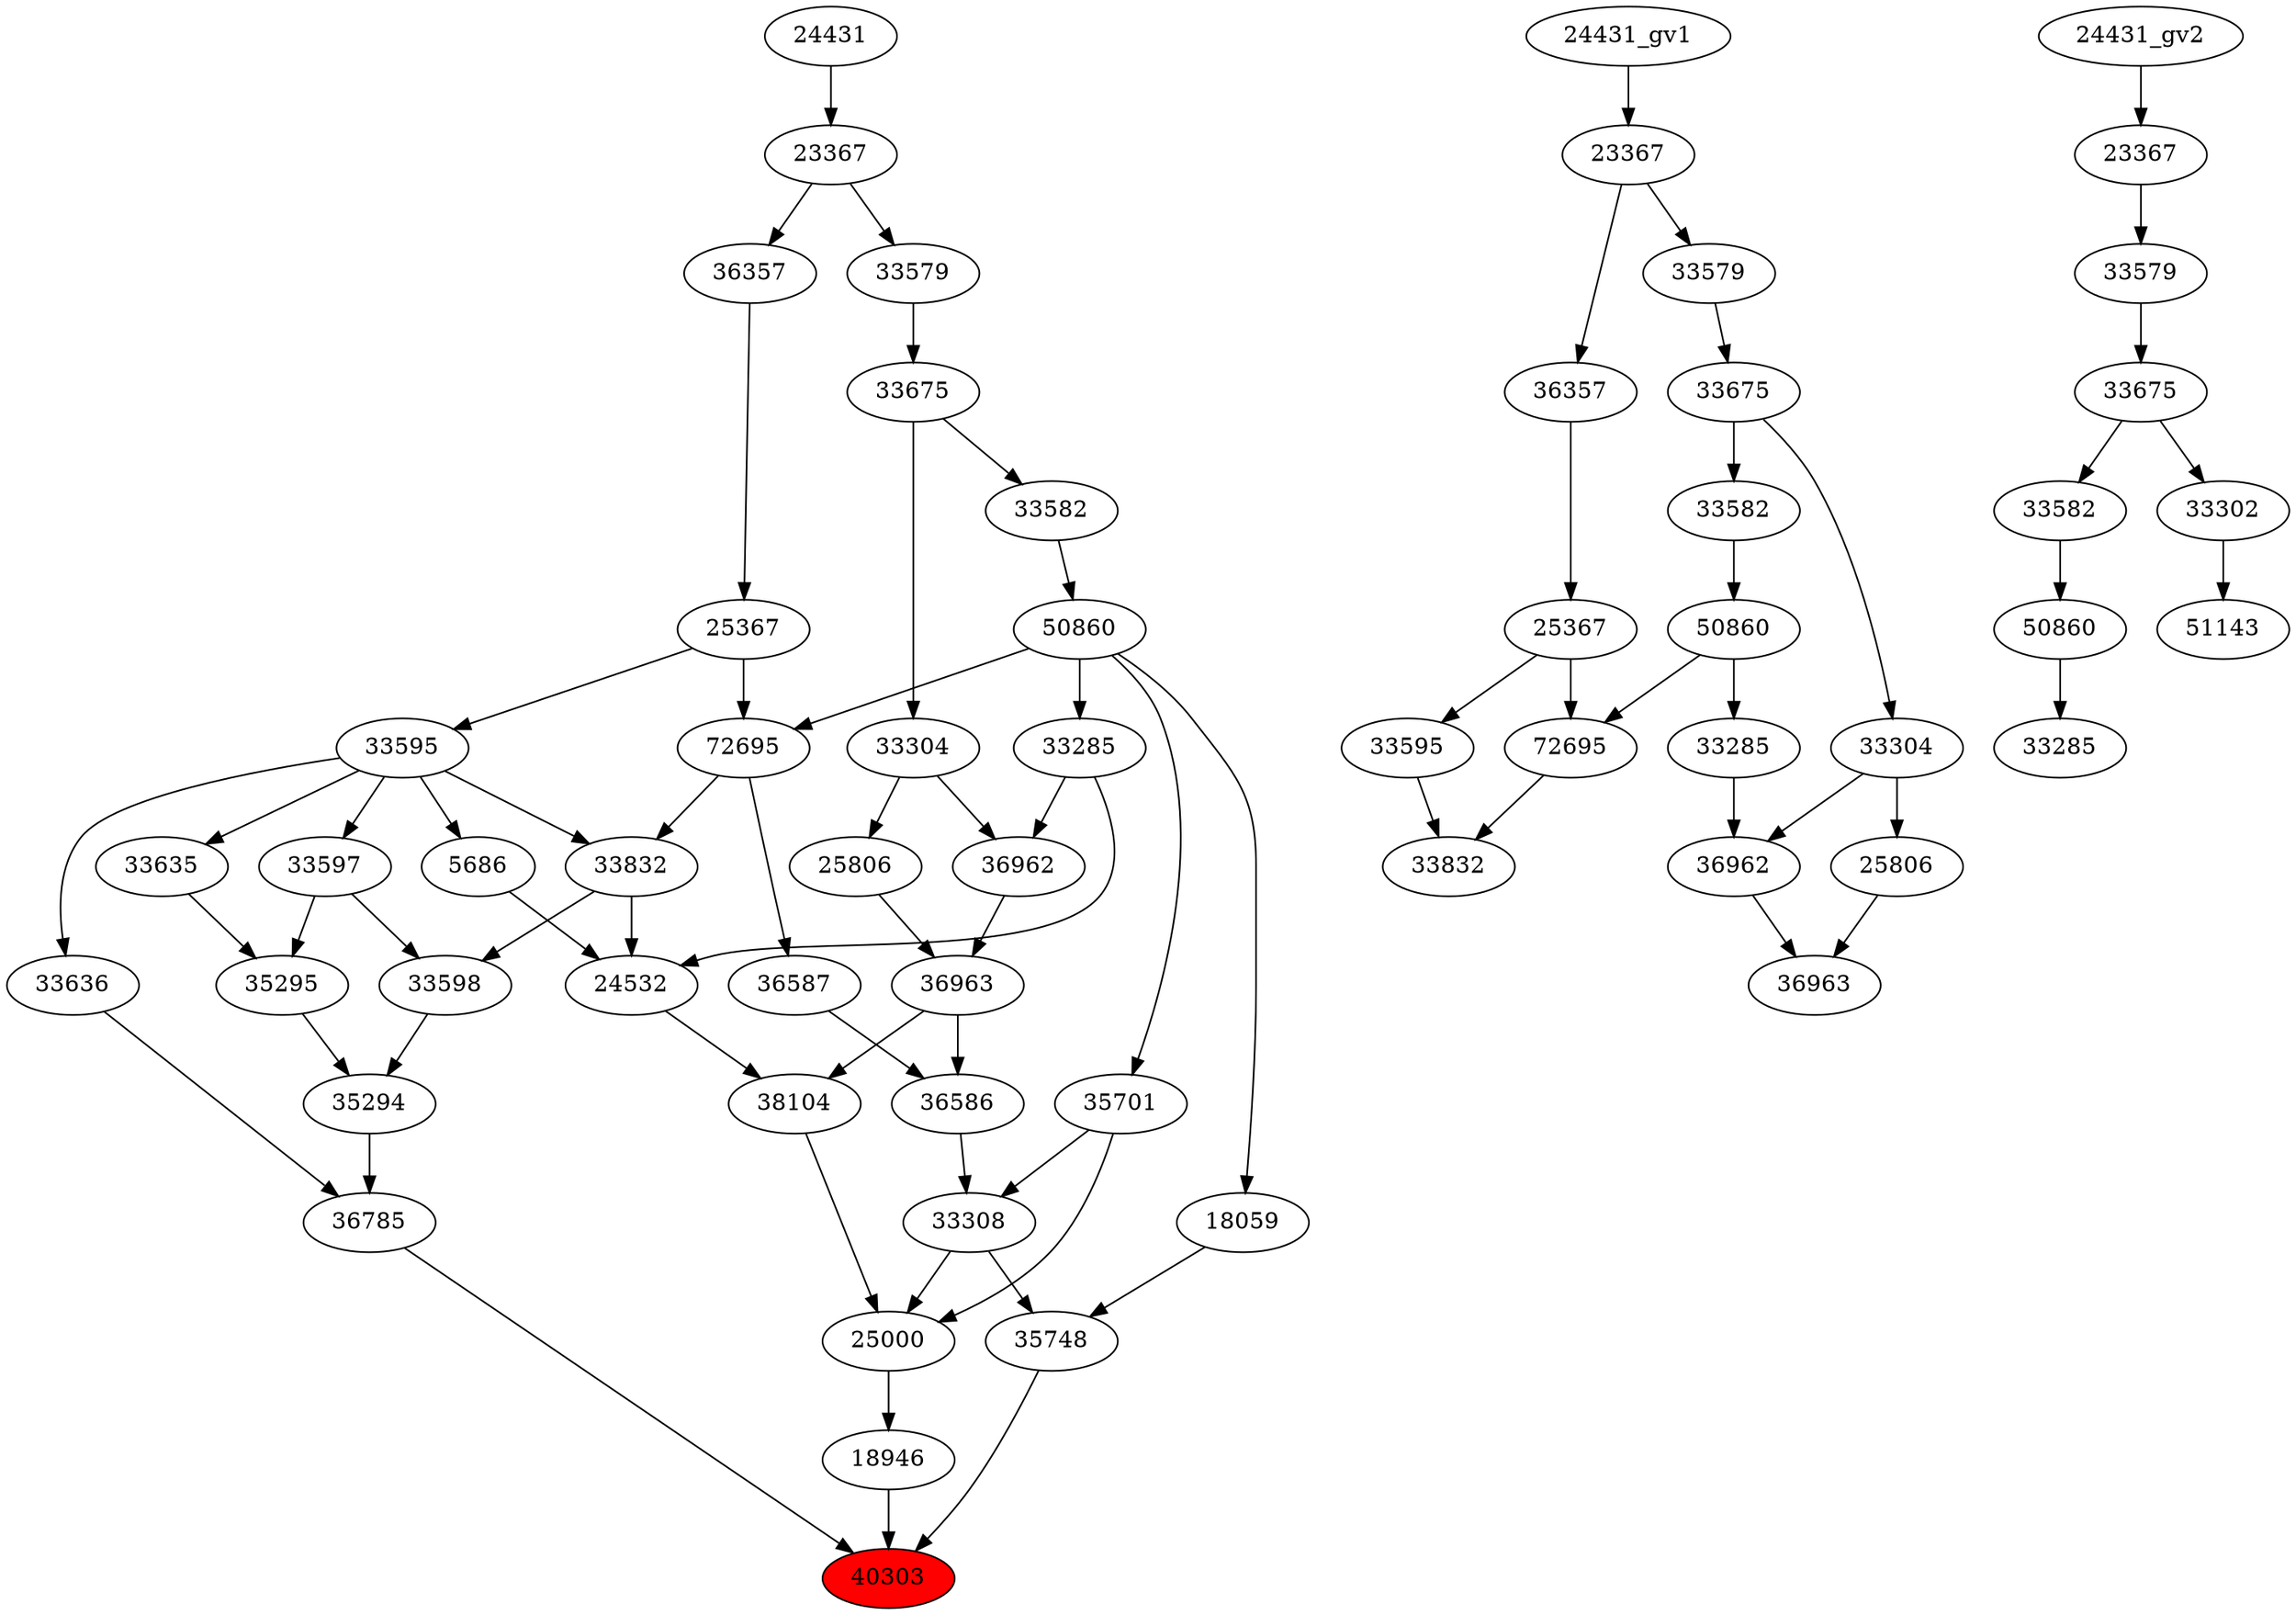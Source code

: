 strict digraph root {
	node [label="\N"];
	{
		node [fillcolor="",
			label="\N",
			style=""
		];
		40303		 [fillcolor=red,
			label=40303,
			style=filled];
		36785		 [label=36785];
		36785 -> 40303;
		18946		 [label=18946];
		18946 -> 40303;
		35748		 [label=35748];
		35748 -> 40303;
		35294		 [label=35294];
		35294 -> 36785;
		33636		 [label=33636];
		33636 -> 36785;
		25000		 [label=25000];
		25000 -> 18946;
		33308		 [label=33308];
		33308 -> 35748;
		33308 -> 25000;
		18059		 [label=18059];
		18059 -> 35748;
		33598		 [label=33598];
		33598 -> 35294;
		35295		 [label=35295];
		35295 -> 35294;
		33595		 [label=33595];
		33595 -> 33636;
		33597		 [label=33597];
		33595 -> 33597;
		33832		 [label=33832];
		33595 -> 33832;
		33635		 [label=33635];
		33595 -> 33635;
		5686		 [label=5686];
		33595 -> 5686;
		38104		 [label=38104];
		38104 -> 25000;
		35701		 [label=35701];
		35701 -> 25000;
		35701 -> 33308;
		36586		 [label=36586];
		36586 -> 33308;
		50860		 [label=50860];
		50860 -> 18059;
		50860 -> 35701;
		72695		 [label=72695];
		50860 -> 72695;
		33285		 [label=33285];
		50860 -> 33285;
		33597 -> 33598;
		33597 -> 35295;
		33832 -> 33598;
		24532		 [label=24532];
		33832 -> 24532;
		33635 -> 35295;
		25367		 [label=25367];
		25367 -> 33595;
		25367 -> 72695;
		24532 -> 38104;
		36963		 [label=36963];
		36963 -> 38104;
		36963 -> 36586;
		36587		 [label=36587];
		36587 -> 36586;
		33582		 [label=33582];
		33582 -> 50860;
		72695 -> 33832;
		72695 -> 36587;
		36357		 [label=36357];
		36357 -> 25367;
		33285 -> 24532;
		36962		 [label=36962];
		33285 -> 36962;
		5686 -> 24532;
		36962 -> 36963;
		25806		 [label=25806];
		25806 -> 36963;
		33675		 [label=33675];
		33675 -> 33582;
		33304		 [label=33304];
		33675 -> 33304;
		23367		 [label=23367];
		23367 -> 36357;
		33579		 [label=33579];
		23367 -> 33579;
		33304 -> 36962;
		33304 -> 25806;
		33579 -> 33675;
		24431		 [label=24431];
		24431 -> 23367;
	}
	{
		node [label="\N"];
		"33595_gv1"		 [label=33595];
		"33832_gv1"		 [label=33832];
		"33595_gv1" -> "33832_gv1";
		"25367_gv1"		 [label=25367];
		"25367_gv1" -> "33595_gv1";
		"72695_gv1"		 [label=72695];
		"25367_gv1" -> "72695_gv1";
		"50860_gv1"		 [label=50860];
		"50860_gv1" -> "72695_gv1";
		"33285_gv1"		 [label=33285];
		"50860_gv1" -> "33285_gv1";
		"33582_gv1"		 [label=33582];
		"33582_gv1" -> "50860_gv1";
		"72695_gv1" -> "33832_gv1";
		"36357_gv1"		 [label=36357];
		"36357_gv1" -> "25367_gv1";
		"36963_gv1"		 [label=36963];
		"36962_gv1"		 [label=36962];
		"36962_gv1" -> "36963_gv1";
		"25806_gv1"		 [label=25806];
		"25806_gv1" -> "36963_gv1";
		"33675_gv1"		 [label=33675];
		"33675_gv1" -> "33582_gv1";
		"33304_gv1"		 [label=33304];
		"33675_gv1" -> "33304_gv1";
		"23367_gv1"		 [label=23367];
		"23367_gv1" -> "36357_gv1";
		"33579_gv1"		 [label=33579];
		"23367_gv1" -> "33579_gv1";
		"33285_gv1" -> "36962_gv1";
		"33304_gv1" -> "36962_gv1";
		"33304_gv1" -> "25806_gv1";
		"33579_gv1" -> "33675_gv1";
		"24431_gv1" -> "23367_gv1";
	}
	{
		node [label="\N"];
		"50860_gv2"		 [label=50860];
		"33285_gv2"		 [label=33285];
		"50860_gv2" -> "33285_gv2";
		"33582_gv2"		 [label=33582];
		"33582_gv2" -> "50860_gv2";
		51143		 [label=51143];
		33302		 [label=33302];
		33302 -> 51143;
		"33675_gv2"		 [label=33675];
		"33675_gv2" -> "33582_gv2";
		"33675_gv2" -> 33302;
		"33579_gv2"		 [label=33579];
		"33579_gv2" -> "33675_gv2";
		"23367_gv2"		 [label=23367];
		"23367_gv2" -> "33579_gv2";
		"24431_gv2" -> "23367_gv2";
	}
}
